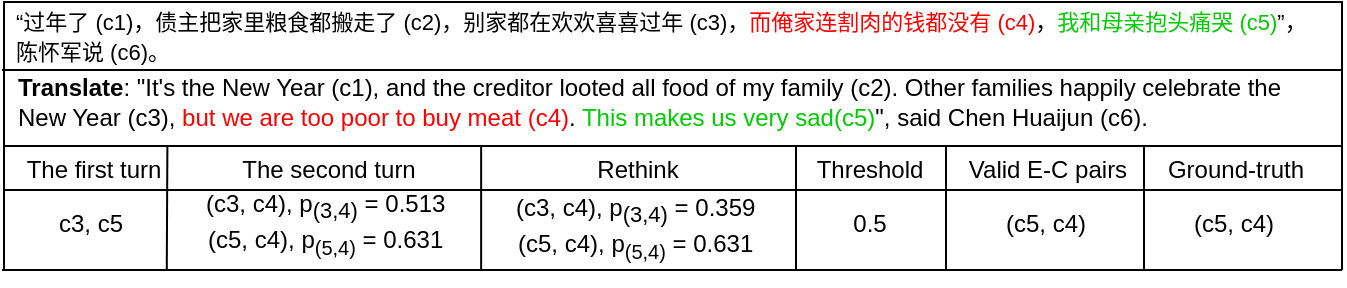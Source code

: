 <mxfile version="18.0.1" type="github">
  <diagram id="V7NijbZ8-neQCBAYilDO" name="Page-1">
    <mxGraphModel dx="748" dy="395" grid="0" gridSize="10" guides="1" tooltips="1" connect="1" arrows="1" fold="1" page="1" pageScale="1" pageWidth="680" pageHeight="150" math="0" shadow="0">
      <root>
        <mxCell id="0" />
        <mxCell id="1" parent="0" />
        <mxCell id="B6Ykx06Y0KXSMNwooNur-1" value="" style="rounded=0;whiteSpace=wrap;html=1;shadow=0;glass=0;sketch=0;strokeWidth=1;gradientColor=#FFFFFF;fillColor=none;" parent="1" vertex="1">
          <mxGeometry x="6" y="8" width="669" height="72" as="geometry" />
        </mxCell>
        <mxCell id="B6Ykx06Y0KXSMNwooNur-2" value="&lt;b&gt;Translate&lt;/b&gt;: &quot;It&#39;s the New Year (c1), and the creditor looted all food of my family (c2). Other families happily celebrate the New Year (c3),&amp;nbsp;&lt;font color=&quot;#ff0000&quot;&gt;but we are too poor to buy meat (c4)&lt;/font&gt;. &lt;font color=&quot;#00cc00&quot;&gt;This makes us very sad(c5)&lt;/font&gt;&quot;, said Chen Huaijun (c6).&lt;p style=&quot;line-height: 140%&quot;&gt;&lt;/p&gt;" style="text;html=1;fillColor=none;align=left;verticalAlign=middle;whiteSpace=wrap;rounded=0;strokeWidth=0;" parent="1" vertex="1">
          <mxGeometry x="11.32" y="45" width="653.68" height="37" as="geometry" />
        </mxCell>
        <mxCell id="B6Ykx06Y0KXSMNwooNur-3" value="Ground-truth" style="text;html=1;strokeColor=none;fillColor=none;align=center;verticalAlign=middle;whiteSpace=wrap;rounded=0;shadow=0;glass=0;sketch=0;" parent="1" vertex="1">
          <mxGeometry x="581" y="82" width="82" height="20" as="geometry" />
        </mxCell>
        <mxCell id="B6Ykx06Y0KXSMNwooNur-4" value="&lt;font style=&quot;font-size: 12px&quot;&gt;The first turn&lt;/font&gt;" style="text;html=1;strokeColor=none;fillColor=none;align=center;verticalAlign=middle;whiteSpace=wrap;rounded=0;shadow=0;glass=0;sketch=0;" parent="1" vertex="1">
          <mxGeometry x="15.14" y="82" width="72.25" height="20" as="geometry" />
        </mxCell>
        <mxCell id="B6Ykx06Y0KXSMNwooNur-5" value="The second turn" style="text;html=1;strokeColor=none;fillColor=none;align=center;verticalAlign=middle;whiteSpace=wrap;rounded=0;shadow=0;glass=0;sketch=0;" parent="1" vertex="1">
          <mxGeometry x="118.76" y="82" width="99" height="20" as="geometry" />
        </mxCell>
        <mxCell id="B6Ykx06Y0KXSMNwooNur-6" value="Rethink" style="text;html=1;strokeColor=none;fillColor=none;align=center;verticalAlign=middle;whiteSpace=wrap;rounded=0;shadow=0;glass=0;sketch=0;" parent="1" vertex="1">
          <mxGeometry x="283" y="82" width="80" height="20" as="geometry" />
        </mxCell>
        <mxCell id="B6Ykx06Y0KXSMNwooNur-7" value="Valid E-C pairs" style="text;html=1;strokeColor=none;fillColor=none;align=center;verticalAlign=middle;whiteSpace=wrap;rounded=0;shadow=0;glass=0;sketch=0;" parent="1" vertex="1">
          <mxGeometry x="482.08" y="82" width="92" height="20" as="geometry" />
        </mxCell>
        <mxCell id="B6Ykx06Y0KXSMNwooNur-8" value="c3, c5" style="text;html=1;strokeColor=none;fillColor=none;align=center;verticalAlign=middle;whiteSpace=wrap;rounded=0;shadow=0;glass=0;sketch=0;" parent="1" vertex="1">
          <mxGeometry x="16.64" y="112.5" width="64.82" height="13" as="geometry" />
        </mxCell>
        <mxCell id="B6Ykx06Y0KXSMNwooNur-9" value="&lt;p&gt;(c3, c4), p&lt;sub&gt;&lt;font style=&quot;font-size: 11px&quot;&gt;(3,4)&lt;/font&gt;&lt;/sub&gt; = 0.513&amp;nbsp; (c5, c4), p&lt;sub&gt;(5,4)&lt;/sub&gt; = 0.631&amp;nbsp;&lt;br&gt;&lt;/p&gt;" style="text;html=1;strokeColor=none;fillColor=none;align=center;verticalAlign=middle;whiteSpace=wrap;rounded=0;shadow=0;glass=0;sketch=0;" parent="1" vertex="1">
          <mxGeometry x="95.76" y="104.5" width="145" height="29" as="geometry" />
        </mxCell>
        <mxCell id="B6Ykx06Y0KXSMNwooNur-11" value="(c5, c4)" style="text;html=1;strokeColor=none;fillColor=none;align=center;verticalAlign=middle;whiteSpace=wrap;rounded=0;shadow=0;glass=0;sketch=0;" parent="1" vertex="1">
          <mxGeometry x="479.83" y="112.5" width="94.25" height="13" as="geometry" />
        </mxCell>
        <mxCell id="B6Ykx06Y0KXSMNwooNur-12" value="Threshold" style="text;html=1;strokeColor=none;fillColor=none;align=center;verticalAlign=middle;whiteSpace=wrap;rounded=0;shadow=0;glass=0;sketch=0;" parent="1" vertex="1">
          <mxGeometry x="412" y="82" width="54" height="20" as="geometry" />
        </mxCell>
        <mxCell id="B6Ykx06Y0KXSMNwooNur-13" value="0.5" style="text;html=1;strokeColor=none;fillColor=none;align=center;verticalAlign=middle;whiteSpace=wrap;rounded=0;shadow=0;glass=0;sketch=0;" parent="1" vertex="1">
          <mxGeometry x="419" y="112.5" width="40" height="13" as="geometry" />
        </mxCell>
        <mxCell id="B6Ykx06Y0KXSMNwooNur-14" value="&lt;font style=&quot;font-size: 11px;&quot;&gt;“过年了 (c1)，债主把家里粮食都搬走了 (c2)，别家都在欢欢喜喜过年 (c3)，&lt;font style=&quot;font-size: 11px;&quot; color=&quot;#ff0000&quot;&gt;而俺家连割肉的钱都没有 (c4)&lt;/font&gt;，&lt;font style=&quot;font-size: 11px;&quot; color=&quot;#00cc00&quot;&gt;我和母亲抱头痛哭 (c5)&lt;/font&gt;”，陈怀军说 (c6)。&lt;/font&gt;" style="text;html=1;strokeColor=none;fillColor=none;align=left;verticalAlign=middle;whiteSpace=wrap;rounded=0;" parent="1" vertex="1">
          <mxGeometry x="10.32" y="11" width="654.68" height="28" as="geometry" />
        </mxCell>
        <mxCell id="B6Ykx06Y0KXSMNwooNur-16" value="(c5, c4)" style="text;html=1;strokeColor=none;fillColor=none;align=center;verticalAlign=middle;whiteSpace=wrap;rounded=0;shadow=0;glass=0;sketch=0;" parent="1" vertex="1">
          <mxGeometry x="580" y="112.5" width="81.56" height="13" as="geometry" />
        </mxCell>
        <mxCell id="B6Ykx06Y0KXSMNwooNur-18" value="" style="endArrow=none;html=1;entryX=0.123;entryY=0.016;entryDx=0;entryDy=0;entryPerimeter=0;endSize=7;startSize=7;" parent="1" edge="1">
          <mxGeometry width="50" height="50" relative="1" as="geometry">
            <mxPoint x="244.57" y="142" as="sourcePoint" />
            <mxPoint x="244.57" y="80" as="targetPoint" />
          </mxGeometry>
        </mxCell>
        <mxCell id="B6Ykx06Y0KXSMNwooNur-19" value="" style="endArrow=none;html=1;entryX=0.123;entryY=0.016;entryDx=0;entryDy=0;entryPerimeter=0;endSize=7;startSize=7;" parent="1" edge="1">
          <mxGeometry width="50" height="50" relative="1" as="geometry">
            <mxPoint x="402" y="142" as="sourcePoint" />
            <mxPoint x="402" y="80" as="targetPoint" />
          </mxGeometry>
        </mxCell>
        <mxCell id="B6Ykx06Y0KXSMNwooNur-22" value="" style="endArrow=none;html=1;startSize=7;endSize=7;" parent="1" edge="1">
          <mxGeometry width="50" height="50" relative="1" as="geometry">
            <mxPoint x="477" y="142" as="sourcePoint" />
            <mxPoint x="477" y="80" as="targetPoint" />
          </mxGeometry>
        </mxCell>
        <mxCell id="B6Ykx06Y0KXSMNwooNur-26" value="&lt;p&gt;(c3, c4), p&lt;sub&gt;&lt;font style=&quot;font-size: 11px&quot;&gt;(3,4)&lt;/font&gt;&lt;/sub&gt; = 0.359&amp;nbsp; (c5, c4), p&lt;sub&gt;(5,4)&lt;/sub&gt; = 0.631&amp;nbsp;&lt;br&gt;&lt;/p&gt;" style="text;html=1;strokeColor=none;fillColor=none;align=center;verticalAlign=middle;whiteSpace=wrap;rounded=0;shadow=0;glass=0;sketch=0;" parent="1" vertex="1">
          <mxGeometry x="250.5" y="104.5" width="145" height="32" as="geometry" />
        </mxCell>
        <mxCell id="XLfQ2mSMIF4sEPWULRuI-1" value="" style="endArrow=none;html=1;" parent="1" edge="1">
          <mxGeometry width="50" height="50" relative="1" as="geometry">
            <mxPoint x="5" y="42" as="sourcePoint" />
            <mxPoint x="675" y="42" as="targetPoint" />
          </mxGeometry>
        </mxCell>
        <mxCell id="XLfQ2mSMIF4sEPWULRuI-2" value="" style="endArrow=none;html=1;entryX=0.123;entryY=0.016;entryDx=0;entryDy=0;entryPerimeter=0;endSize=7;startSize=7;" parent="1" edge="1">
          <mxGeometry width="50" height="50" relative="1" as="geometry">
            <mxPoint x="87.39" y="142" as="sourcePoint" />
            <mxPoint x="87.696" y="80" as="targetPoint" />
          </mxGeometry>
        </mxCell>
        <mxCell id="XLfQ2mSMIF4sEPWULRuI-3" value="" style="endArrow=none;html=1;" parent="1" edge="1">
          <mxGeometry width="50" height="50" relative="1" as="geometry">
            <mxPoint x="675" y="102" as="sourcePoint" />
            <mxPoint x="6" y="102" as="targetPoint" />
          </mxGeometry>
        </mxCell>
        <mxCell id="PUSmqYg_xRPAUyy4Re-X-2" value="" style="endArrow=none;html=1;startSize=7;endSize=7;" parent="1" edge="1">
          <mxGeometry width="50" height="50" relative="1" as="geometry">
            <mxPoint x="576" y="142" as="sourcePoint" />
            <mxPoint x="576" y="80" as="targetPoint" />
          </mxGeometry>
        </mxCell>
        <mxCell id="PUSmqYg_xRPAUyy4Re-X-5" value="" style="endArrow=none;html=1;entryX=0.123;entryY=0.016;entryDx=0;entryDy=0;entryPerimeter=0;endSize=7;startSize=7;" parent="1" edge="1">
          <mxGeometry width="50" height="50" relative="1" as="geometry">
            <mxPoint x="6" y="142" as="sourcePoint" />
            <mxPoint x="6" y="79" as="targetPoint" />
          </mxGeometry>
        </mxCell>
        <mxCell id="PUSmqYg_xRPAUyy4Re-X-6" value="" style="endArrow=none;html=1;startSize=7;endSize=7;" parent="1" edge="1">
          <mxGeometry width="50" height="50" relative="1" as="geometry">
            <mxPoint x="675" y="142" as="sourcePoint" />
            <mxPoint x="675" y="80" as="targetPoint" />
          </mxGeometry>
        </mxCell>
        <mxCell id="PUSmqYg_xRPAUyy4Re-X-7" value="" style="endArrow=none;html=1;" parent="1" edge="1">
          <mxGeometry width="50" height="50" relative="1" as="geometry">
            <mxPoint x="675" y="142" as="sourcePoint" />
            <mxPoint x="5" y="142" as="targetPoint" />
          </mxGeometry>
        </mxCell>
      </root>
    </mxGraphModel>
  </diagram>
</mxfile>
